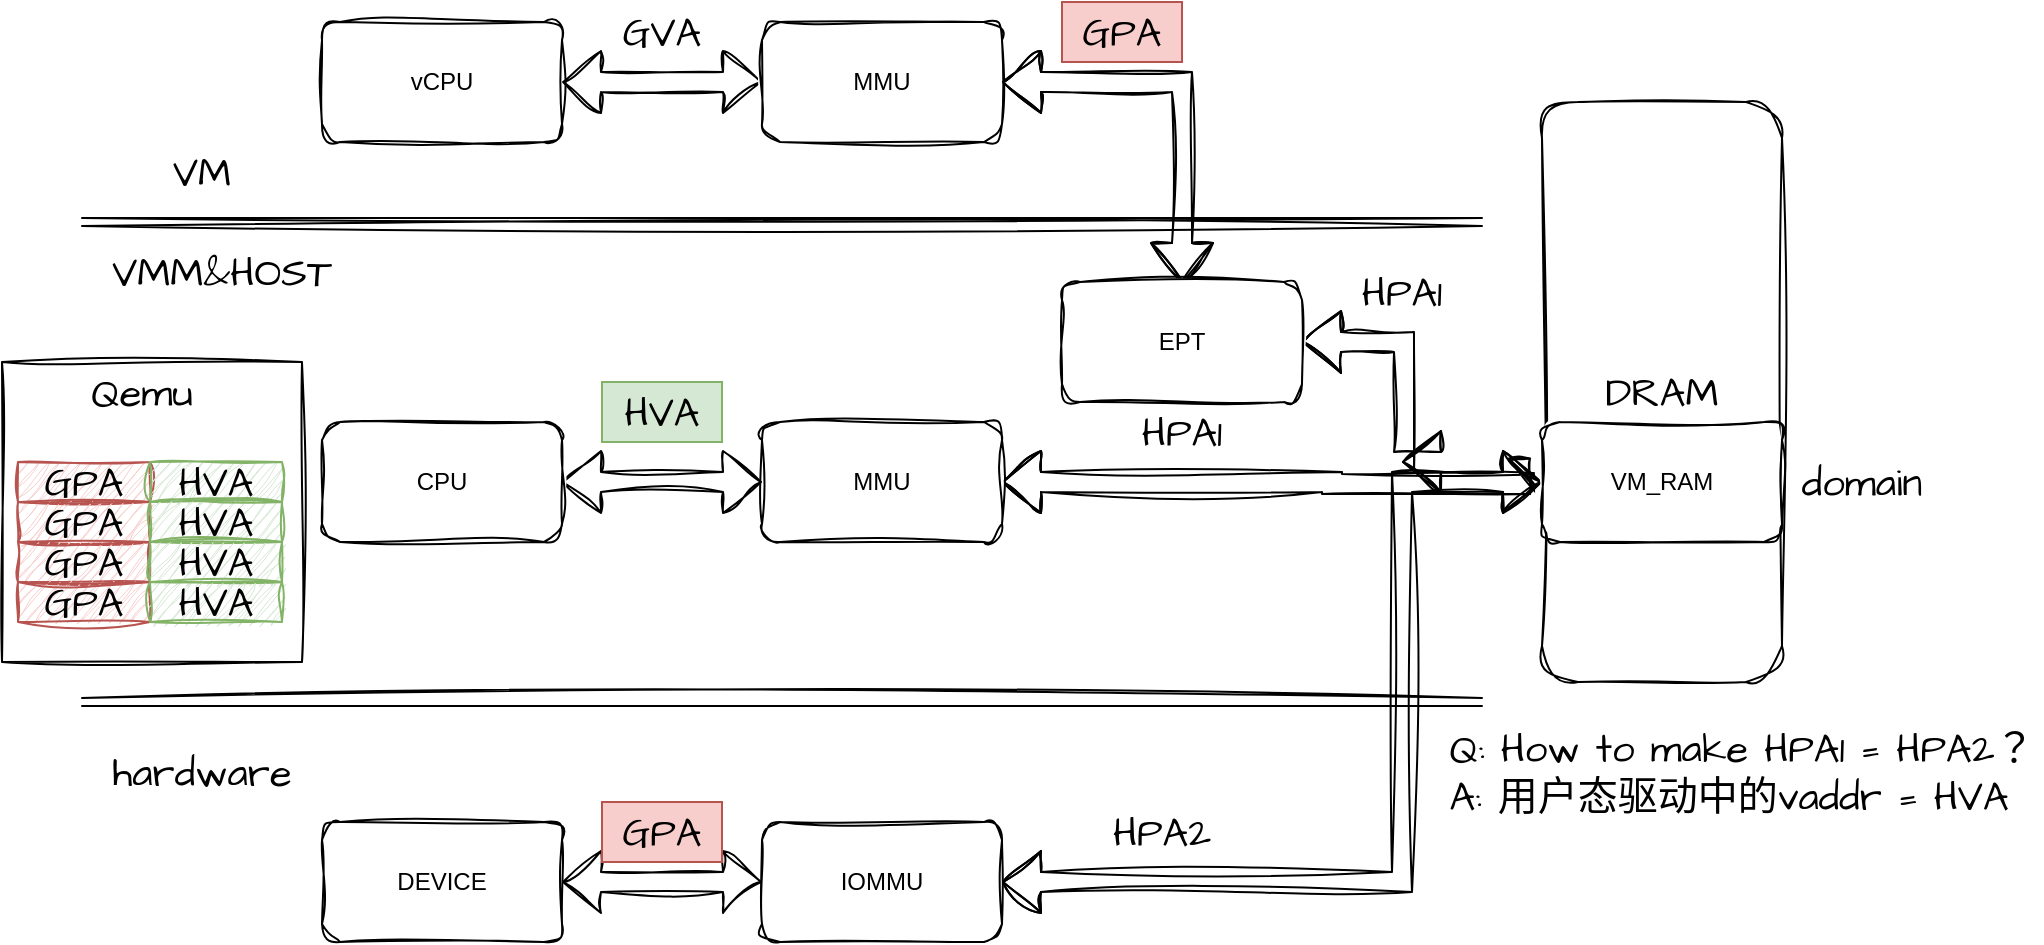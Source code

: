 <mxfile version="21.7.2" type="github">
  <diagram name="第 1 页" id="_K-5s0hCal-3DBb0sMhC">
    <mxGraphModel dx="1991" dy="646" grid="1" gridSize="10" guides="1" tooltips="1" connect="1" arrows="1" fold="1" page="1" pageScale="1" pageWidth="827" pageHeight="1169" math="0" shadow="0">
      <root>
        <mxCell id="0" />
        <mxCell id="1" parent="0" />
        <mxCell id="5LpN8PDe8HllsotFtA7l-3" value="" style="edgeStyle=orthogonalEdgeStyle;rounded=1;orthogonalLoop=1;jettySize=auto;html=1;labelBackgroundColor=none;fontColor=default;sketch=1;curveFitting=1;jiggle=2;shape=flexArrow;startArrow=block;" parent="1" source="5LpN8PDe8HllsotFtA7l-1" target="5LpN8PDe8HllsotFtA7l-2" edge="1">
          <mxGeometry relative="1" as="geometry" />
        </mxCell>
        <mxCell id="5LpN8PDe8HllsotFtA7l-1" value="CPU" style="rounded=1;whiteSpace=wrap;html=1;labelBackgroundColor=none;sketch=1;curveFitting=1;jiggle=2;" parent="1" vertex="1">
          <mxGeometry y="550" width="120" height="60" as="geometry" />
        </mxCell>
        <mxCell id="5LpN8PDe8HllsotFtA7l-6" value="" style="edgeStyle=orthogonalEdgeStyle;rounded=0;sketch=1;hachureGap=4;jiggle=2;curveFitting=1;orthogonalLoop=1;jettySize=auto;html=1;fontFamily=Architects Daughter;fontSource=https%3A%2F%2Ffonts.googleapis.com%2Fcss%3Ffamily%3DArchitects%2BDaughter;fontSize=16;shape=flexArrow;startArrow=block;entryX=-0.008;entryY=0.682;entryDx=0;entryDy=0;entryPerimeter=0;" parent="1" source="5LpN8PDe8HllsotFtA7l-2" target="5LpN8PDe8HllsotFtA7l-5" edge="1">
          <mxGeometry relative="1" as="geometry">
            <Array as="points">
              <mxPoint x="505" y="580" />
              <mxPoint x="505" y="581" />
            </Array>
          </mxGeometry>
        </mxCell>
        <mxCell id="5LpN8PDe8HllsotFtA7l-2" value="MMU" style="rounded=1;whiteSpace=wrap;html=1;labelBackgroundColor=none;sketch=1;curveFitting=1;jiggle=2;" parent="1" vertex="1">
          <mxGeometry x="220" y="550" width="120" height="60" as="geometry" />
        </mxCell>
        <mxCell id="5LpN8PDe8HllsotFtA7l-5" value="DRAM" style="rounded=1;whiteSpace=wrap;html=1;labelBackgroundColor=none;sketch=1;curveFitting=1;jiggle=2;hachureGap=4;fontFamily=Architects Daughter;fontSource=https%3A%2F%2Ffonts.googleapis.com%2Fcss%3Ffamily%3DArchitects%2BDaughter;fontSize=20;" parent="1" vertex="1">
          <mxGeometry x="610" y="390" width="120" height="290" as="geometry" />
        </mxCell>
        <mxCell id="5LpN8PDe8HllsotFtA7l-8" value="" style="edgeStyle=orthogonalEdgeStyle;rounded=0;sketch=1;hachureGap=4;jiggle=2;curveFitting=1;orthogonalLoop=1;jettySize=auto;html=1;fontFamily=Architects Daughter;fontSource=https%3A%2F%2Ffonts.googleapis.com%2Fcss%3Ffamily%3DArchitects%2BDaughter;fontSize=16;shape=flexArrow;startArrow=block;entryX=0;entryY=0.5;entryDx=0;entryDy=0;" parent="1" source="5LpN8PDe8HllsotFtA7l-7" target="5LpN8PDe8HllsotFtA7l-11" edge="1">
          <mxGeometry relative="1" as="geometry">
            <Array as="points">
              <mxPoint x="540" y="780" />
              <mxPoint x="540" y="580" />
            </Array>
          </mxGeometry>
        </mxCell>
        <mxCell id="5LpN8PDe8HllsotFtA7l-7" value="IOMMU" style="rounded=1;whiteSpace=wrap;html=1;labelBackgroundColor=none;sketch=1;curveFitting=1;jiggle=2;" parent="1" vertex="1">
          <mxGeometry x="220" y="750" width="120" height="60" as="geometry" />
        </mxCell>
        <mxCell id="5LpN8PDe8HllsotFtA7l-10" value="" style="edgeStyle=orthogonalEdgeStyle;rounded=0;sketch=1;hachureGap=4;jiggle=2;curveFitting=1;orthogonalLoop=1;jettySize=auto;html=1;fontFamily=Architects Daughter;fontSource=https%3A%2F%2Ffonts.googleapis.com%2Fcss%3Ffamily%3DArchitects%2BDaughter;fontSize=16;shape=flexArrow;startArrow=block;" parent="1" source="5LpN8PDe8HllsotFtA7l-9" target="5LpN8PDe8HllsotFtA7l-7" edge="1">
          <mxGeometry relative="1" as="geometry" />
        </mxCell>
        <mxCell id="5LpN8PDe8HllsotFtA7l-9" value="DEVICE" style="rounded=1;whiteSpace=wrap;html=1;labelBackgroundColor=none;sketch=1;curveFitting=1;jiggle=2;" parent="1" vertex="1">
          <mxGeometry y="750" width="120" height="60" as="geometry" />
        </mxCell>
        <mxCell id="5LpN8PDe8HllsotFtA7l-11" value="VM_RAM" style="rounded=1;whiteSpace=wrap;html=1;labelBackgroundColor=none;sketch=1;curveFitting=1;jiggle=2;" parent="1" vertex="1">
          <mxGeometry x="610" y="550" width="120" height="60" as="geometry" />
        </mxCell>
        <mxCell id="5LpN8PDe8HllsotFtA7l-15" value="GPA" style="text;strokeColor=#b85450;align=center;fillColor=#f8cecc;html=1;verticalAlign=middle;whiteSpace=wrap;rounded=0;fontSize=20;fontFamily=Architects Daughter;" parent="1" vertex="1">
          <mxGeometry x="140" y="740" width="60" height="30" as="geometry" />
        </mxCell>
        <mxCell id="pRIVetI333hzPVKW6Skj-1" value="" style="edgeStyle=orthogonalEdgeStyle;rounded=1;orthogonalLoop=1;jettySize=auto;html=1;labelBackgroundColor=none;fontColor=default;sketch=1;curveFitting=1;jiggle=2;shape=flexArrow;startArrow=block;" parent="1" source="pRIVetI333hzPVKW6Skj-2" target="pRIVetI333hzPVKW6Skj-3" edge="1">
          <mxGeometry relative="1" as="geometry" />
        </mxCell>
        <mxCell id="pRIVetI333hzPVKW6Skj-2" value="vCPU" style="rounded=1;whiteSpace=wrap;html=1;labelBackgroundColor=none;sketch=1;curveFitting=1;jiggle=2;" parent="1" vertex="1">
          <mxGeometry y="350" width="120" height="60" as="geometry" />
        </mxCell>
        <mxCell id="pRIVetI333hzPVKW6Skj-8" style="edgeStyle=orthogonalEdgeStyle;rounded=0;sketch=1;hachureGap=4;jiggle=2;curveFitting=1;orthogonalLoop=1;jettySize=auto;html=1;fontFamily=Architects Daughter;fontSource=https%3A%2F%2Ffonts.googleapis.com%2Fcss%3Ffamily%3DArchitects%2BDaughter;fontSize=16;shape=flexArrow;startArrow=block;" parent="1" source="pRIVetI333hzPVKW6Skj-3" target="pRIVetI333hzPVKW6Skj-4" edge="1">
          <mxGeometry relative="1" as="geometry" />
        </mxCell>
        <mxCell id="pRIVetI333hzPVKW6Skj-3" value="MMU" style="rounded=1;whiteSpace=wrap;html=1;labelBackgroundColor=none;sketch=1;curveFitting=1;jiggle=2;" parent="1" vertex="1">
          <mxGeometry x="220" y="350" width="120" height="60" as="geometry" />
        </mxCell>
        <mxCell id="pRIVetI333hzPVKW6Skj-9" style="edgeStyle=orthogonalEdgeStyle;rounded=0;sketch=1;hachureGap=4;jiggle=2;curveFitting=1;orthogonalLoop=1;jettySize=auto;html=1;exitX=1;exitY=0.5;exitDx=0;exitDy=0;fontFamily=Architects Daughter;fontSource=https%3A%2F%2Ffonts.googleapis.com%2Fcss%3Ffamily%3DArchitects%2BDaughter;fontSize=16;shape=flexArrow;startArrow=block;" parent="1" source="pRIVetI333hzPVKW6Skj-4" edge="1">
          <mxGeometry relative="1" as="geometry">
            <mxPoint x="540" y="570" as="targetPoint" />
            <mxPoint x="520" y="510" as="sourcePoint" />
            <Array as="points">
              <mxPoint x="541" y="510" />
            </Array>
          </mxGeometry>
        </mxCell>
        <mxCell id="pRIVetI333hzPVKW6Skj-4" value="EPT" style="rounded=1;whiteSpace=wrap;html=1;labelBackgroundColor=none;sketch=1;curveFitting=1;jiggle=2;" parent="1" vertex="1">
          <mxGeometry x="370" y="480" width="120" height="60" as="geometry" />
        </mxCell>
        <mxCell id="pRIVetI333hzPVKW6Skj-13" value="" style="edgeStyle=none;orthogonalLoop=1;jettySize=auto;html=1;endArrow=classic;startArrow=classic;rounded=0;sketch=1;hachureGap=4;jiggle=2;curveFitting=1;fontFamily=Architects Daughter;fontSource=https%3A%2F%2Ffonts.googleapis.com%2Fcss%3Ffamily%3DArchitects%2BDaughter;fontSize=16;shape=link;" parent="1" edge="1">
          <mxGeometry width="100" relative="1" as="geometry">
            <mxPoint x="-120" y="690" as="sourcePoint" />
            <mxPoint x="580" y="690" as="targetPoint" />
            <Array as="points" />
          </mxGeometry>
        </mxCell>
        <mxCell id="pRIVetI333hzPVKW6Skj-14" value="" style="edgeStyle=none;orthogonalLoop=1;jettySize=auto;html=1;endArrow=classic;startArrow=classic;rounded=0;sketch=1;hachureGap=4;jiggle=2;curveFitting=1;fontFamily=Architects Daughter;fontSource=https%3A%2F%2Ffonts.googleapis.com%2Fcss%3Ffamily%3DArchitects%2BDaughter;fontSize=16;shape=link;" parent="1" edge="1">
          <mxGeometry width="100" relative="1" as="geometry">
            <mxPoint x="-120" y="450" as="sourcePoint" />
            <mxPoint x="580" y="450" as="targetPoint" />
            <Array as="points" />
          </mxGeometry>
        </mxCell>
        <mxCell id="pRIVetI333hzPVKW6Skj-15" value="hardware" style="text;strokeColor=none;align=center;fillColor=none;html=1;verticalAlign=middle;whiteSpace=wrap;rounded=0;fontSize=20;fontFamily=Architects Daughter;" parent="1" vertex="1">
          <mxGeometry x="-90" y="710" width="60" height="30" as="geometry" />
        </mxCell>
        <mxCell id="pRIVetI333hzPVKW6Skj-16" value="VMM&amp;amp;HOST" style="text;strokeColor=none;align=center;fillColor=none;html=1;verticalAlign=middle;whiteSpace=wrap;rounded=0;fontSize=20;fontFamily=Architects Daughter;" parent="1" vertex="1">
          <mxGeometry x="-80" y="460" width="60" height="30" as="geometry" />
        </mxCell>
        <mxCell id="pRIVetI333hzPVKW6Skj-17" value="VM" style="text;strokeColor=none;align=center;fillColor=none;html=1;verticalAlign=middle;whiteSpace=wrap;rounded=0;fontSize=20;fontFamily=Architects Daughter;" parent="1" vertex="1">
          <mxGeometry x="-90" y="410" width="60" height="30" as="geometry" />
        </mxCell>
        <mxCell id="dp0HeV9yDUQMu_r4sFDl-1" value="GVA" style="text;strokeColor=none;align=center;fillColor=none;html=1;verticalAlign=middle;whiteSpace=wrap;rounded=0;fontSize=20;fontFamily=Architects Daughter;" vertex="1" parent="1">
          <mxGeometry x="140" y="340" width="60" height="30" as="geometry" />
        </mxCell>
        <mxCell id="dp0HeV9yDUQMu_r4sFDl-3" value="GPA" style="text;strokeColor=#b85450;align=center;fillColor=#f8cecc;html=1;verticalAlign=middle;whiteSpace=wrap;rounded=0;fontSize=20;fontFamily=Architects Daughter;" vertex="1" parent="1">
          <mxGeometry x="370" y="340" width="60" height="30" as="geometry" />
        </mxCell>
        <mxCell id="dp0HeV9yDUQMu_r4sFDl-4" value="HPA1" style="text;strokeColor=none;align=center;fillColor=none;html=1;verticalAlign=middle;whiteSpace=wrap;rounded=0;fontSize=20;fontFamily=Architects Daughter;" vertex="1" parent="1">
          <mxGeometry x="510" y="470" width="60" height="30" as="geometry" />
        </mxCell>
        <mxCell id="dp0HeV9yDUQMu_r4sFDl-5" value="HVA" style="text;strokeColor=#82b366;align=center;fillColor=#d5e8d4;html=1;verticalAlign=middle;whiteSpace=wrap;rounded=0;fontSize=20;fontFamily=Architects Daughter;" vertex="1" parent="1">
          <mxGeometry x="140" y="530" width="60" height="30" as="geometry" />
        </mxCell>
        <mxCell id="dp0HeV9yDUQMu_r4sFDl-6" value="HPA1" style="text;strokeColor=none;align=center;fillColor=none;html=1;verticalAlign=middle;whiteSpace=wrap;rounded=0;fontSize=20;fontFamily=Architects Daughter;" vertex="1" parent="1">
          <mxGeometry x="400" y="540" width="60" height="30" as="geometry" />
        </mxCell>
        <mxCell id="dp0HeV9yDUQMu_r4sFDl-7" value="domain" style="text;strokeColor=none;align=center;fillColor=none;html=1;verticalAlign=middle;whiteSpace=wrap;rounded=0;fontSize=20;fontFamily=Architects Daughter;" vertex="1" parent="1">
          <mxGeometry x="740" y="565" width="60" height="30" as="geometry" />
        </mxCell>
        <mxCell id="dp0HeV9yDUQMu_r4sFDl-9" value="HPA2" style="text;strokeColor=none;align=center;fillColor=none;html=1;verticalAlign=middle;whiteSpace=wrap;rounded=0;fontSize=20;fontFamily=Architects Daughter;" vertex="1" parent="1">
          <mxGeometry x="390" y="740" width="60" height="30" as="geometry" />
        </mxCell>
        <mxCell id="dp0HeV9yDUQMu_r4sFDl-10" value="Q: How to make HPA1 = HPA2？&lt;br&gt;&lt;div style=&quot;text-align: left;&quot;&gt;&lt;span style=&quot;background-color: initial;&quot;&gt;A: 用户态驱动中的vaddr = HVA&lt;/span&gt;&lt;/div&gt;" style="text;strokeColor=none;align=center;fillColor=none;html=1;verticalAlign=middle;whiteSpace=wrap;rounded=0;fontSize=20;fontFamily=Architects Daughter;" vertex="1" parent="1">
          <mxGeometry x="560" y="710" width="300" height="30" as="geometry" />
        </mxCell>
        <mxCell id="dp0HeV9yDUQMu_r4sFDl-11" value="" style="whiteSpace=wrap;html=1;aspect=fixed;sketch=1;hachureGap=4;jiggle=2;curveFitting=1;fontFamily=Architects Daughter;fontSource=https%3A%2F%2Ffonts.googleapis.com%2Fcss%3Ffamily%3DArchitects%2BDaughter;fontSize=20;" vertex="1" parent="1">
          <mxGeometry x="-160" y="520" width="150" height="150" as="geometry" />
        </mxCell>
        <mxCell id="dp0HeV9yDUQMu_r4sFDl-12" value="Qemu" style="text;html=1;strokeColor=none;fillColor=none;align=center;verticalAlign=middle;whiteSpace=wrap;rounded=0;fontSize=20;fontFamily=Architects Daughter;" vertex="1" parent="1">
          <mxGeometry x="-120" y="520" width="60" height="30" as="geometry" />
        </mxCell>
        <mxCell id="dp0HeV9yDUQMu_r4sFDl-13" value="GPA" style="rounded=0;whiteSpace=wrap;html=1;sketch=1;hachureGap=4;jiggle=2;curveFitting=1;fontFamily=Architects Daughter;fontSource=https%3A%2F%2Ffonts.googleapis.com%2Fcss%3Ffamily%3DArchitects%2BDaughter;fontSize=20;fillColor=#f8cecc;strokeColor=#b85450;" vertex="1" parent="1">
          <mxGeometry x="-152" y="570" width="66" height="20" as="geometry" />
        </mxCell>
        <mxCell id="dp0HeV9yDUQMu_r4sFDl-14" value="HVA" style="rounded=0;whiteSpace=wrap;html=1;sketch=1;hachureGap=4;jiggle=2;curveFitting=1;fontFamily=Architects Daughter;fontSource=https%3A%2F%2Ffonts.googleapis.com%2Fcss%3Ffamily%3DArchitects%2BDaughter;fontSize=20;fillColor=#d5e8d4;strokeColor=#82b366;" vertex="1" parent="1">
          <mxGeometry x="-86" y="570" width="66" height="20" as="geometry" />
        </mxCell>
        <mxCell id="dp0HeV9yDUQMu_r4sFDl-17" value="GPA" style="rounded=0;whiteSpace=wrap;html=1;sketch=1;hachureGap=4;jiggle=2;curveFitting=1;fontFamily=Architects Daughter;fontSource=https%3A%2F%2Ffonts.googleapis.com%2Fcss%3Ffamily%3DArchitects%2BDaughter;fontSize=20;fillColor=#f8cecc;strokeColor=#b85450;" vertex="1" parent="1">
          <mxGeometry x="-152" y="590" width="66" height="20" as="geometry" />
        </mxCell>
        <mxCell id="dp0HeV9yDUQMu_r4sFDl-18" value="HVA" style="rounded=0;whiteSpace=wrap;html=1;sketch=1;hachureGap=4;jiggle=2;curveFitting=1;fontFamily=Architects Daughter;fontSource=https%3A%2F%2Ffonts.googleapis.com%2Fcss%3Ffamily%3DArchitects%2BDaughter;fontSize=20;fillColor=#d5e8d4;strokeColor=#82b366;" vertex="1" parent="1">
          <mxGeometry x="-86" y="590" width="66" height="20" as="geometry" />
        </mxCell>
        <mxCell id="dp0HeV9yDUQMu_r4sFDl-19" value="GPA" style="rounded=0;whiteSpace=wrap;html=1;sketch=1;hachureGap=4;jiggle=2;curveFitting=1;fontFamily=Architects Daughter;fontSource=https%3A%2F%2Ffonts.googleapis.com%2Fcss%3Ffamily%3DArchitects%2BDaughter;fontSize=20;fillColor=#f8cecc;strokeColor=#b85450;" vertex="1" parent="1">
          <mxGeometry x="-152" y="610" width="66" height="20" as="geometry" />
        </mxCell>
        <mxCell id="dp0HeV9yDUQMu_r4sFDl-20" value="HVA" style="rounded=0;whiteSpace=wrap;html=1;sketch=1;hachureGap=4;jiggle=2;curveFitting=1;fontFamily=Architects Daughter;fontSource=https%3A%2F%2Ffonts.googleapis.com%2Fcss%3Ffamily%3DArchitects%2BDaughter;fontSize=20;fillColor=#d5e8d4;strokeColor=#82b366;" vertex="1" parent="1">
          <mxGeometry x="-86" y="610" width="66" height="20" as="geometry" />
        </mxCell>
        <mxCell id="dp0HeV9yDUQMu_r4sFDl-21" value="GPA" style="rounded=0;whiteSpace=wrap;html=1;sketch=1;hachureGap=4;jiggle=2;curveFitting=1;fontFamily=Architects Daughter;fontSource=https%3A%2F%2Ffonts.googleapis.com%2Fcss%3Ffamily%3DArchitects%2BDaughter;fontSize=20;fillColor=#f8cecc;strokeColor=#b85450;" vertex="1" parent="1">
          <mxGeometry x="-152" y="630" width="66" height="20" as="geometry" />
        </mxCell>
        <mxCell id="dp0HeV9yDUQMu_r4sFDl-22" value="HVA" style="rounded=0;whiteSpace=wrap;html=1;sketch=1;hachureGap=4;jiggle=2;curveFitting=1;fontFamily=Architects Daughter;fontSource=https%3A%2F%2Ffonts.googleapis.com%2Fcss%3Ffamily%3DArchitects%2BDaughter;fontSize=20;fillColor=#d5e8d4;strokeColor=#82b366;" vertex="1" parent="1">
          <mxGeometry x="-86" y="630" width="66" height="20" as="geometry" />
        </mxCell>
      </root>
    </mxGraphModel>
  </diagram>
</mxfile>
